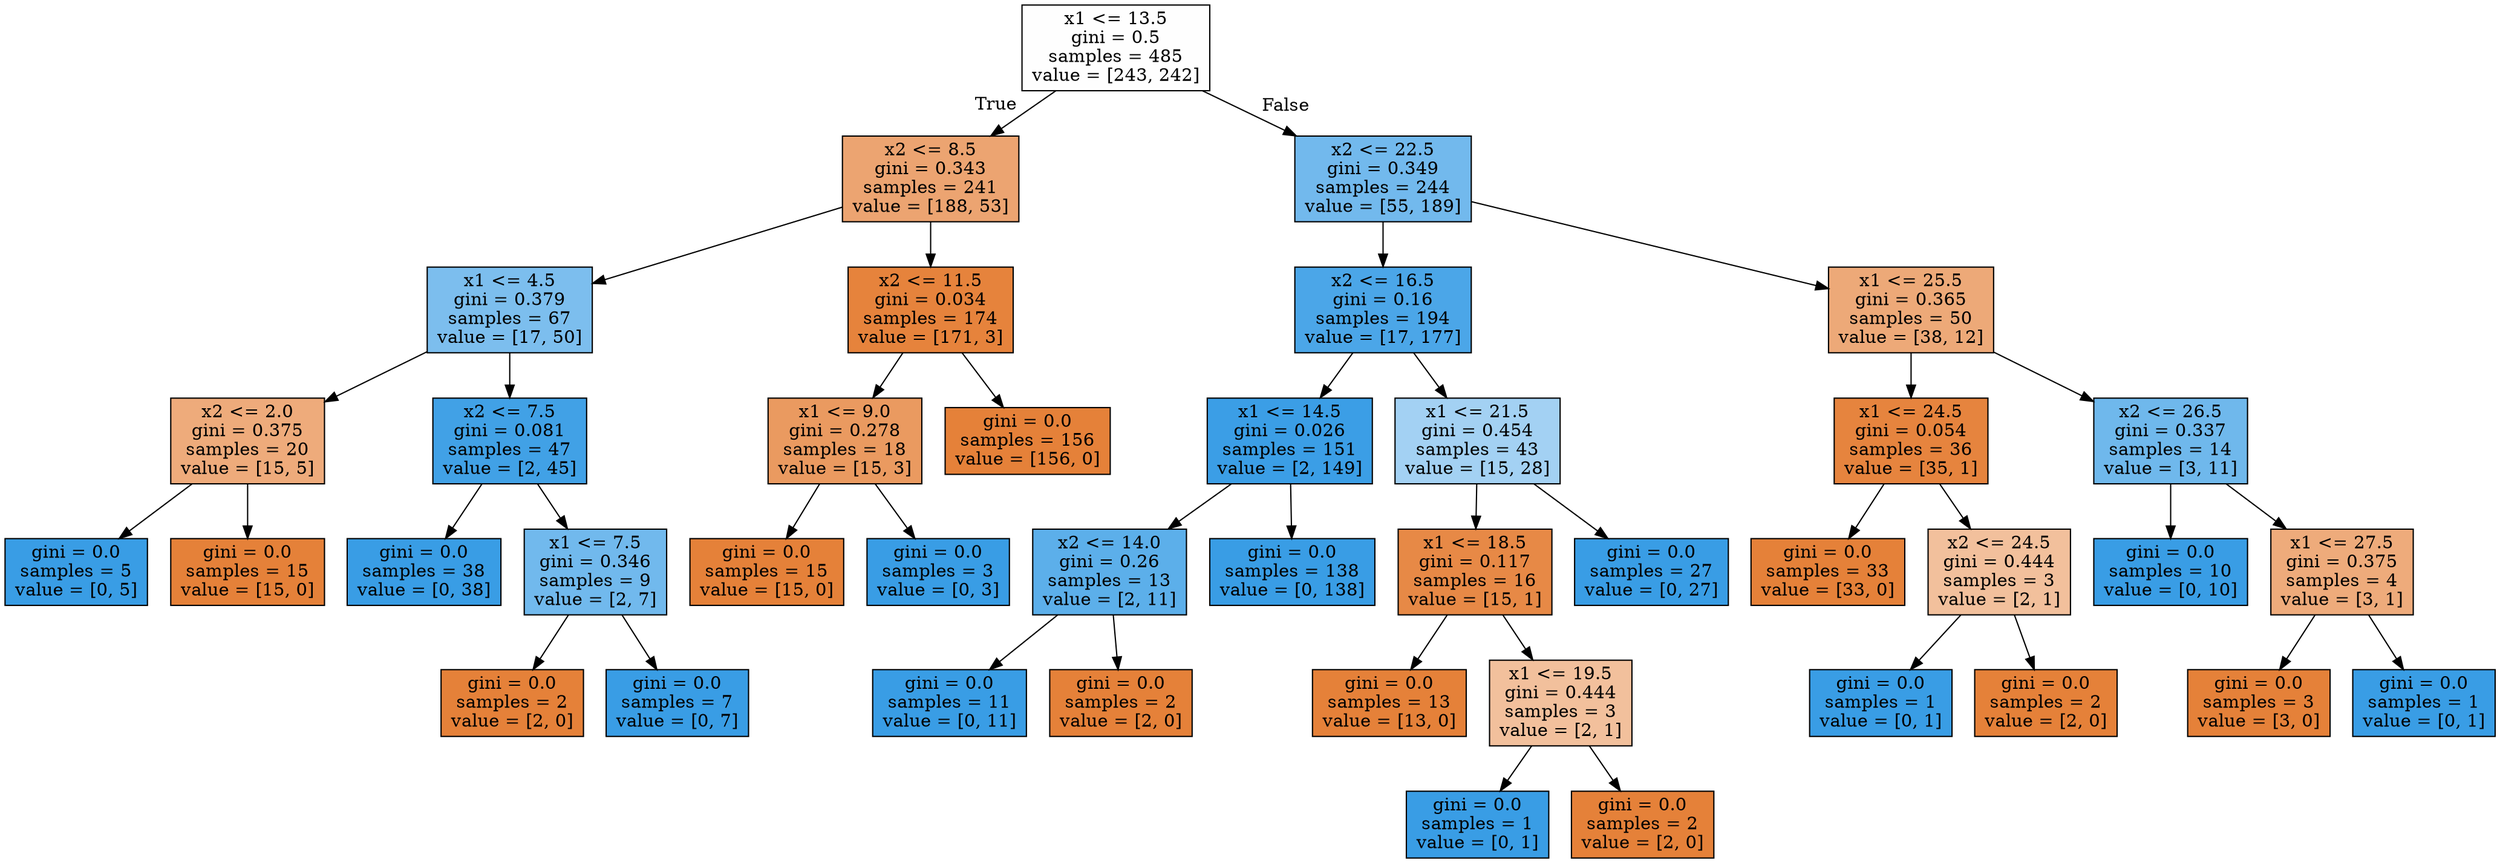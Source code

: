 digraph Tree {
node [shape=box, style="filled", color="black"] ;
0 [label="x1 <= 13.5\ngini = 0.5\nsamples = 485\nvalue = [243, 242]", fillcolor="#e5813901"] ;
1 [label="x2 <= 8.5\ngini = 0.343\nsamples = 241\nvalue = [188, 53]", fillcolor="#e58139b7"] ;
0 -> 1 [labeldistance=2.5, labelangle=45, headlabel="True"] ;
2 [label="x1 <= 4.5\ngini = 0.379\nsamples = 67\nvalue = [17, 50]", fillcolor="#399de5a8"] ;
1 -> 2 ;
3 [label="x2 <= 2.0\ngini = 0.375\nsamples = 20\nvalue = [15, 5]", fillcolor="#e58139aa"] ;
2 -> 3 ;
4 [label="gini = 0.0\nsamples = 5\nvalue = [0, 5]", fillcolor="#399de5ff"] ;
3 -> 4 ;
5 [label="gini = 0.0\nsamples = 15\nvalue = [15, 0]", fillcolor="#e58139ff"] ;
3 -> 5 ;
6 [label="x2 <= 7.5\ngini = 0.081\nsamples = 47\nvalue = [2, 45]", fillcolor="#399de5f4"] ;
2 -> 6 ;
7 [label="gini = 0.0\nsamples = 38\nvalue = [0, 38]", fillcolor="#399de5ff"] ;
6 -> 7 ;
8 [label="x1 <= 7.5\ngini = 0.346\nsamples = 9\nvalue = [2, 7]", fillcolor="#399de5b6"] ;
6 -> 8 ;
9 [label="gini = 0.0\nsamples = 2\nvalue = [2, 0]", fillcolor="#e58139ff"] ;
8 -> 9 ;
10 [label="gini = 0.0\nsamples = 7\nvalue = [0, 7]", fillcolor="#399de5ff"] ;
8 -> 10 ;
11 [label="x2 <= 11.5\ngini = 0.034\nsamples = 174\nvalue = [171, 3]", fillcolor="#e58139fb"] ;
1 -> 11 ;
12 [label="x1 <= 9.0\ngini = 0.278\nsamples = 18\nvalue = [15, 3]", fillcolor="#e58139cc"] ;
11 -> 12 ;
13 [label="gini = 0.0\nsamples = 15\nvalue = [15, 0]", fillcolor="#e58139ff"] ;
12 -> 13 ;
14 [label="gini = 0.0\nsamples = 3\nvalue = [0, 3]", fillcolor="#399de5ff"] ;
12 -> 14 ;
15 [label="gini = 0.0\nsamples = 156\nvalue = [156, 0]", fillcolor="#e58139ff"] ;
11 -> 15 ;
16 [label="x2 <= 22.5\ngini = 0.349\nsamples = 244\nvalue = [55, 189]", fillcolor="#399de5b5"] ;
0 -> 16 [labeldistance=2.5, labelangle=-45, headlabel="False"] ;
17 [label="x2 <= 16.5\ngini = 0.16\nsamples = 194\nvalue = [17, 177]", fillcolor="#399de5e7"] ;
16 -> 17 ;
18 [label="x1 <= 14.5\ngini = 0.026\nsamples = 151\nvalue = [2, 149]", fillcolor="#399de5fc"] ;
17 -> 18 ;
19 [label="x2 <= 14.0\ngini = 0.26\nsamples = 13\nvalue = [2, 11]", fillcolor="#399de5d1"] ;
18 -> 19 ;
20 [label="gini = 0.0\nsamples = 11\nvalue = [0, 11]", fillcolor="#399de5ff"] ;
19 -> 20 ;
21 [label="gini = 0.0\nsamples = 2\nvalue = [2, 0]", fillcolor="#e58139ff"] ;
19 -> 21 ;
22 [label="gini = 0.0\nsamples = 138\nvalue = [0, 138]", fillcolor="#399de5ff"] ;
18 -> 22 ;
23 [label="x1 <= 21.5\ngini = 0.454\nsamples = 43\nvalue = [15, 28]", fillcolor="#399de576"] ;
17 -> 23 ;
24 [label="x1 <= 18.5\ngini = 0.117\nsamples = 16\nvalue = [15, 1]", fillcolor="#e58139ee"] ;
23 -> 24 ;
25 [label="gini = 0.0\nsamples = 13\nvalue = [13, 0]", fillcolor="#e58139ff"] ;
24 -> 25 ;
26 [label="x1 <= 19.5\ngini = 0.444\nsamples = 3\nvalue = [2, 1]", fillcolor="#e581397f"] ;
24 -> 26 ;
27 [label="gini = 0.0\nsamples = 1\nvalue = [0, 1]", fillcolor="#399de5ff"] ;
26 -> 27 ;
28 [label="gini = 0.0\nsamples = 2\nvalue = [2, 0]", fillcolor="#e58139ff"] ;
26 -> 28 ;
29 [label="gini = 0.0\nsamples = 27\nvalue = [0, 27]", fillcolor="#399de5ff"] ;
23 -> 29 ;
30 [label="x1 <= 25.5\ngini = 0.365\nsamples = 50\nvalue = [38, 12]", fillcolor="#e58139ae"] ;
16 -> 30 ;
31 [label="x1 <= 24.5\ngini = 0.054\nsamples = 36\nvalue = [35, 1]", fillcolor="#e58139f8"] ;
30 -> 31 ;
32 [label="gini = 0.0\nsamples = 33\nvalue = [33, 0]", fillcolor="#e58139ff"] ;
31 -> 32 ;
33 [label="x2 <= 24.5\ngini = 0.444\nsamples = 3\nvalue = [2, 1]", fillcolor="#e581397f"] ;
31 -> 33 ;
34 [label="gini = 0.0\nsamples = 1\nvalue = [0, 1]", fillcolor="#399de5ff"] ;
33 -> 34 ;
35 [label="gini = 0.0\nsamples = 2\nvalue = [2, 0]", fillcolor="#e58139ff"] ;
33 -> 35 ;
36 [label="x2 <= 26.5\ngini = 0.337\nsamples = 14\nvalue = [3, 11]", fillcolor="#399de5b9"] ;
30 -> 36 ;
37 [label="gini = 0.0\nsamples = 10\nvalue = [0, 10]", fillcolor="#399de5ff"] ;
36 -> 37 ;
38 [label="x1 <= 27.5\ngini = 0.375\nsamples = 4\nvalue = [3, 1]", fillcolor="#e58139aa"] ;
36 -> 38 ;
39 [label="gini = 0.0\nsamples = 3\nvalue = [3, 0]", fillcolor="#e58139ff"] ;
38 -> 39 ;
40 [label="gini = 0.0\nsamples = 1\nvalue = [0, 1]", fillcolor="#399de5ff"] ;
38 -> 40 ;
}